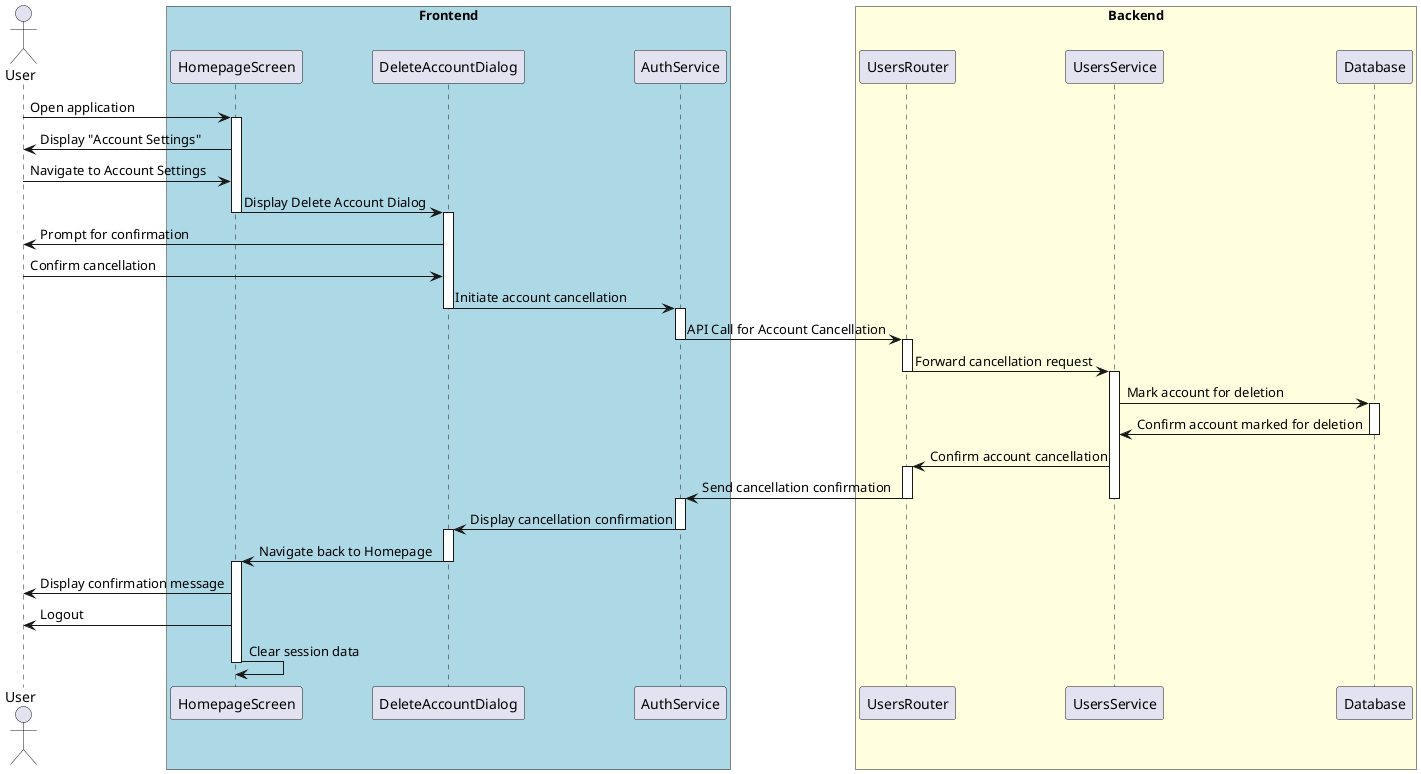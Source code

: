 @startuml

actor User

box "Frontend" #LightBlue
    participant HomepageScreen as HS
    participant DeleteAccountDialog as DAD
    participant AuthService as AS
end box

box "Backend" #LightYellow
    participant UsersRouter as UR
    participant UsersService as US
    participant Database as DB
end box

User -> HS: Open application
activate HS
HS -> User: Display "Account Settings"
User -> HS: Navigate to Account Settings
HS -> DAD: Display Delete Account Dialog
deactivate HS
activate DAD
DAD -> User: Prompt for confirmation
User -> DAD: Confirm cancellation
DAD -> AS: Initiate account cancellation
deactivate DAD
activate AS
AS -> UR: API Call for Account Cancellation
deactivate AS
activate UR
UR -> US: Forward cancellation request
deactivate UR
activate US
US -> DB: Mark account for deletion
activate DB
DB -> US: Confirm account marked for deletion
deactivate DB
US -> UR: Confirm account cancellation
activate UR
UR -> AS: Send cancellation confirmation
deactivate US
deactivate UR
activate AS
AS -> DAD: Display cancellation confirmation
deactivate AS
activate DAD
DAD -> HS: Navigate back to Homepage
deactivate DAD
activate HS
HS -> User: Display confirmation message
HS -> User: Logout
HS -> HS: Clear session data
deactivate HS

@enduml
